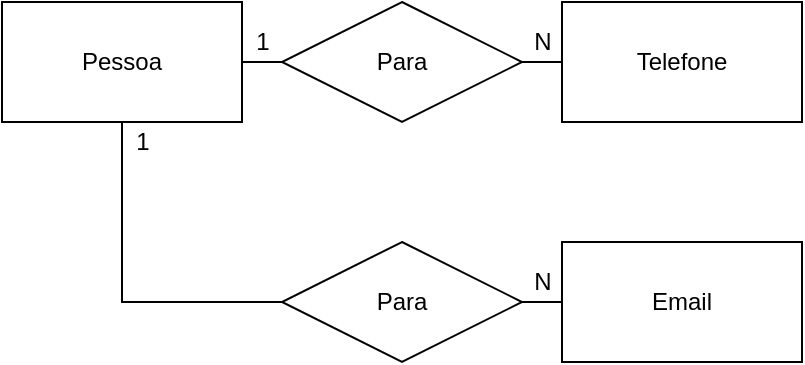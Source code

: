 <mxfile version="14.9.3" type="device"><diagram id="CLpVkStRIiZV1bHOh_Q7" name="Page-1"><mxGraphModel dx="942" dy="582" grid="1" gridSize="10" guides="1" tooltips="1" connect="1" arrows="1" fold="1" page="1" pageScale="1" pageWidth="827" pageHeight="1169" math="0" shadow="0"><root><mxCell id="0"/><mxCell id="1" parent="0"/><mxCell id="_JGDgOWKmeJpDqM5FtRx-7" value="" style="edgeStyle=orthogonalEdgeStyle;rounded=0;orthogonalLoop=1;jettySize=auto;html=1;endArrow=none;endFill=0;" edge="1" parent="1" source="_JGDgOWKmeJpDqM5FtRx-1" target="_JGDgOWKmeJpDqM5FtRx-5"><mxGeometry relative="1" as="geometry"/></mxCell><mxCell id="_JGDgOWKmeJpDqM5FtRx-1" value="Pessoa" style="rounded=0;whiteSpace=wrap;html=1;" vertex="1" parent="1"><mxGeometry x="160" y="80" width="120" height="60" as="geometry"/></mxCell><mxCell id="_JGDgOWKmeJpDqM5FtRx-2" value="Telefone" style="rounded=0;whiteSpace=wrap;html=1;" vertex="1" parent="1"><mxGeometry x="440" y="80" width="120" height="60" as="geometry"/></mxCell><mxCell id="_JGDgOWKmeJpDqM5FtRx-3" value="Email" style="rounded=0;whiteSpace=wrap;html=1;" vertex="1" parent="1"><mxGeometry x="440" y="200" width="120" height="60" as="geometry"/></mxCell><mxCell id="_JGDgOWKmeJpDqM5FtRx-8" style="edgeStyle=orthogonalEdgeStyle;rounded=0;orthogonalLoop=1;jettySize=auto;html=1;entryX=0.5;entryY=1;entryDx=0;entryDy=0;endArrow=none;endFill=0;" edge="1" parent="1" source="_JGDgOWKmeJpDqM5FtRx-4" target="_JGDgOWKmeJpDqM5FtRx-1"><mxGeometry relative="1" as="geometry"/></mxCell><mxCell id="_JGDgOWKmeJpDqM5FtRx-9" value="" style="edgeStyle=orthogonalEdgeStyle;rounded=0;orthogonalLoop=1;jettySize=auto;html=1;endArrow=none;endFill=0;" edge="1" parent="1" source="_JGDgOWKmeJpDqM5FtRx-4" target="_JGDgOWKmeJpDqM5FtRx-3"><mxGeometry relative="1" as="geometry"/></mxCell><mxCell id="_JGDgOWKmeJpDqM5FtRx-4" value="Para" style="shape=rhombus;perimeter=rhombusPerimeter;whiteSpace=wrap;html=1;align=center;" vertex="1" parent="1"><mxGeometry x="300" y="200" width="120" height="60" as="geometry"/></mxCell><mxCell id="_JGDgOWKmeJpDqM5FtRx-6" value="" style="edgeStyle=orthogonalEdgeStyle;rounded=0;orthogonalLoop=1;jettySize=auto;html=1;endArrow=none;endFill=0;" edge="1" parent="1" source="_JGDgOWKmeJpDqM5FtRx-5" target="_JGDgOWKmeJpDqM5FtRx-2"><mxGeometry relative="1" as="geometry"/></mxCell><mxCell id="_JGDgOWKmeJpDqM5FtRx-5" value="Para" style="shape=rhombus;perimeter=rhombusPerimeter;whiteSpace=wrap;html=1;align=center;" vertex="1" parent="1"><mxGeometry x="300" y="80" width="120" height="60" as="geometry"/></mxCell><mxCell id="_JGDgOWKmeJpDqM5FtRx-10" value="1" style="text;html=1;align=center;verticalAlign=middle;resizable=0;points=[];autosize=1;strokeColor=none;" vertex="1" parent="1"><mxGeometry x="280" y="90" width="20" height="20" as="geometry"/></mxCell><mxCell id="_JGDgOWKmeJpDqM5FtRx-11" value="1" style="text;html=1;align=center;verticalAlign=middle;resizable=0;points=[];autosize=1;strokeColor=none;" vertex="1" parent="1"><mxGeometry x="220" y="140" width="20" height="20" as="geometry"/></mxCell><mxCell id="_JGDgOWKmeJpDqM5FtRx-12" value="N" style="text;html=1;align=center;verticalAlign=middle;resizable=0;points=[];autosize=1;strokeColor=none;" vertex="1" parent="1"><mxGeometry x="420" y="210" width="20" height="20" as="geometry"/></mxCell><mxCell id="_JGDgOWKmeJpDqM5FtRx-13" value="N" style="text;html=1;align=center;verticalAlign=middle;resizable=0;points=[];autosize=1;strokeColor=none;" vertex="1" parent="1"><mxGeometry x="420" y="90" width="20" height="20" as="geometry"/></mxCell></root></mxGraphModel></diagram></mxfile>